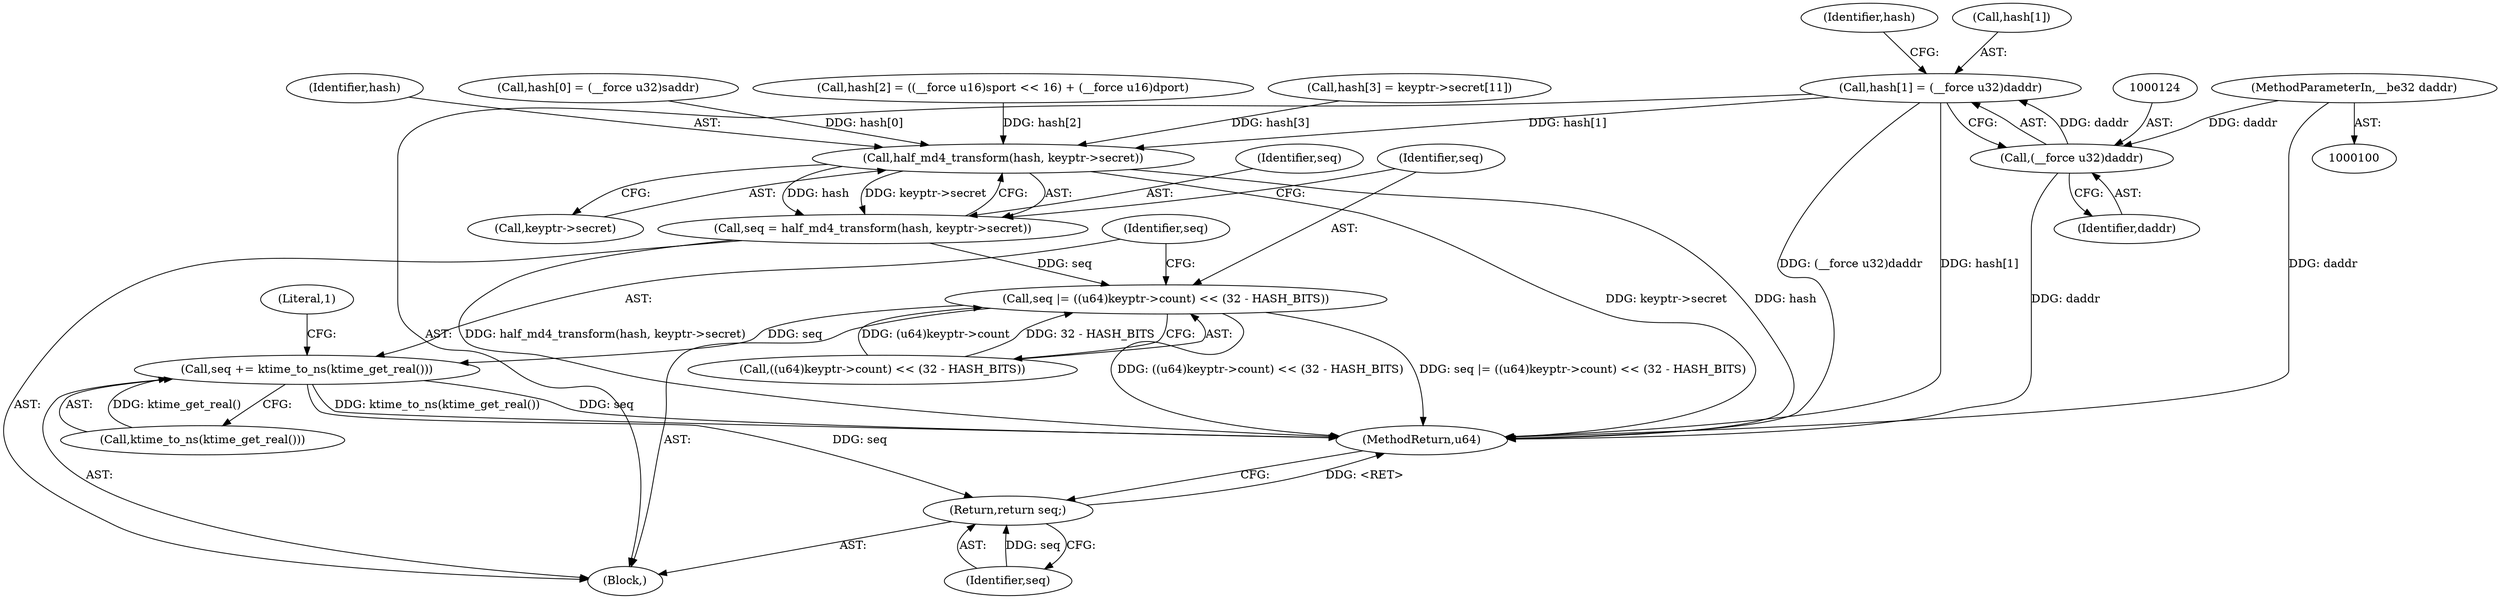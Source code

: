 digraph "1_linux_6e5714eaf77d79ae1c8b47e3e040ff5411b717ec_2@array" {
"1000119" [label="(Call,hash[1] = (__force u32)daddr)"];
"1000123" [label="(Call,(__force u32)daddr)"];
"1000102" [label="(MethodParameterIn,__be32 daddr)"];
"1000150" [label="(Call,half_md4_transform(hash, keyptr->secret))"];
"1000148" [label="(Call,seq = half_md4_transform(hash, keyptr->secret))"];
"1000155" [label="(Call,seq |= ((u64)keyptr->count) << (32 - HASH_BITS))"];
"1000166" [label="(Call,seq += ktime_to_ns(ktime_get_real()))"];
"1000172" [label="(Return,return seq;)"];
"1000157" [label="(Call,((u64)keyptr->count) << (32 - HASH_BITS))"];
"1000119" [label="(Call,hash[1] = (__force u32)daddr)"];
"1000105" [label="(Block,)"];
"1000156" [label="(Identifier,seq)"];
"1000168" [label="(Call,ktime_to_ns(ktime_get_real()))"];
"1000123" [label="(Call,(__force u32)daddr)"];
"1000155" [label="(Call,seq |= ((u64)keyptr->count) << (32 - HASH_BITS))"];
"1000173" [label="(Identifier,seq)"];
"1000172" [label="(Return,return seq;)"];
"1000150" [label="(Call,half_md4_transform(hash, keyptr->secret))"];
"1000151" [label="(Identifier,hash)"];
"1000174" [label="(MethodReturn,u64)"];
"1000112" [label="(Call,hash[0] = (__force u32)saddr)"];
"1000149" [label="(Identifier,seq)"];
"1000128" [label="(Identifier,hash)"];
"1000152" [label="(Call,keyptr->secret)"];
"1000126" [label="(Call,hash[2] = ((__force u16)sport << 16) + (__force u16)dport)"];
"1000102" [label="(MethodParameterIn,__be32 daddr)"];
"1000125" [label="(Identifier,daddr)"];
"1000139" [label="(Call,hash[3] = keyptr->secret[11])"];
"1000120" [label="(Call,hash[1])"];
"1000167" [label="(Identifier,seq)"];
"1000148" [label="(Call,seq = half_md4_transform(hash, keyptr->secret))"];
"1000171" [label="(Literal,1)"];
"1000166" [label="(Call,seq += ktime_to_ns(ktime_get_real()))"];
"1000119" -> "1000105"  [label="AST: "];
"1000119" -> "1000123"  [label="CFG: "];
"1000120" -> "1000119"  [label="AST: "];
"1000123" -> "1000119"  [label="AST: "];
"1000128" -> "1000119"  [label="CFG: "];
"1000119" -> "1000174"  [label="DDG: (__force u32)daddr"];
"1000119" -> "1000174"  [label="DDG: hash[1]"];
"1000123" -> "1000119"  [label="DDG: daddr"];
"1000119" -> "1000150"  [label="DDG: hash[1]"];
"1000123" -> "1000125"  [label="CFG: "];
"1000124" -> "1000123"  [label="AST: "];
"1000125" -> "1000123"  [label="AST: "];
"1000123" -> "1000174"  [label="DDG: daddr"];
"1000102" -> "1000123"  [label="DDG: daddr"];
"1000102" -> "1000100"  [label="AST: "];
"1000102" -> "1000174"  [label="DDG: daddr"];
"1000150" -> "1000148"  [label="AST: "];
"1000150" -> "1000152"  [label="CFG: "];
"1000151" -> "1000150"  [label="AST: "];
"1000152" -> "1000150"  [label="AST: "];
"1000148" -> "1000150"  [label="CFG: "];
"1000150" -> "1000174"  [label="DDG: hash"];
"1000150" -> "1000174"  [label="DDG: keyptr->secret"];
"1000150" -> "1000148"  [label="DDG: hash"];
"1000150" -> "1000148"  [label="DDG: keyptr->secret"];
"1000139" -> "1000150"  [label="DDG: hash[3]"];
"1000126" -> "1000150"  [label="DDG: hash[2]"];
"1000112" -> "1000150"  [label="DDG: hash[0]"];
"1000148" -> "1000105"  [label="AST: "];
"1000149" -> "1000148"  [label="AST: "];
"1000156" -> "1000148"  [label="CFG: "];
"1000148" -> "1000174"  [label="DDG: half_md4_transform(hash, keyptr->secret)"];
"1000148" -> "1000155"  [label="DDG: seq"];
"1000155" -> "1000105"  [label="AST: "];
"1000155" -> "1000157"  [label="CFG: "];
"1000156" -> "1000155"  [label="AST: "];
"1000157" -> "1000155"  [label="AST: "];
"1000167" -> "1000155"  [label="CFG: "];
"1000155" -> "1000174"  [label="DDG: ((u64)keyptr->count) << (32 - HASH_BITS)"];
"1000155" -> "1000174"  [label="DDG: seq |= ((u64)keyptr->count) << (32 - HASH_BITS)"];
"1000157" -> "1000155"  [label="DDG: (u64)keyptr->count"];
"1000157" -> "1000155"  [label="DDG: 32 - HASH_BITS"];
"1000155" -> "1000166"  [label="DDG: seq"];
"1000166" -> "1000105"  [label="AST: "];
"1000166" -> "1000168"  [label="CFG: "];
"1000167" -> "1000166"  [label="AST: "];
"1000168" -> "1000166"  [label="AST: "];
"1000171" -> "1000166"  [label="CFG: "];
"1000166" -> "1000174"  [label="DDG: ktime_to_ns(ktime_get_real())"];
"1000166" -> "1000174"  [label="DDG: seq"];
"1000168" -> "1000166"  [label="DDG: ktime_get_real()"];
"1000166" -> "1000172"  [label="DDG: seq"];
"1000172" -> "1000105"  [label="AST: "];
"1000172" -> "1000173"  [label="CFG: "];
"1000173" -> "1000172"  [label="AST: "];
"1000174" -> "1000172"  [label="CFG: "];
"1000172" -> "1000174"  [label="DDG: <RET>"];
"1000173" -> "1000172"  [label="DDG: seq"];
}

